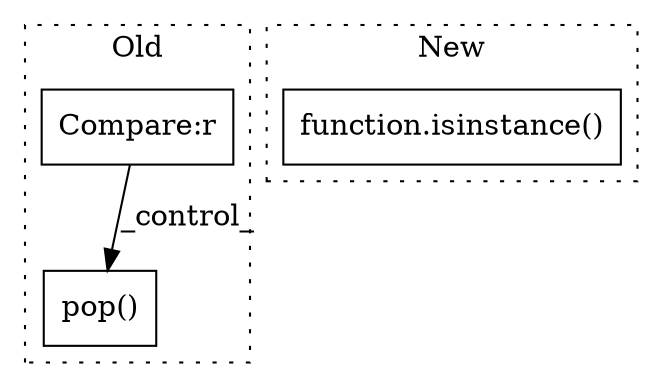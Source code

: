 digraph G {
subgraph cluster0 {
1 [label="pop()" a="75" s="7544,7565" l="11,1" shape="box"];
3 [label="Compare:r" a="40" s="7329" l="28" shape="box"];
label = "Old";
style="dotted";
}
subgraph cluster1 {
2 [label="function.isinstance()" a="75" s="7927,7958" l="11,1" shape="box"];
label = "New";
style="dotted";
}
3 -> 1 [label="_control_"];
}